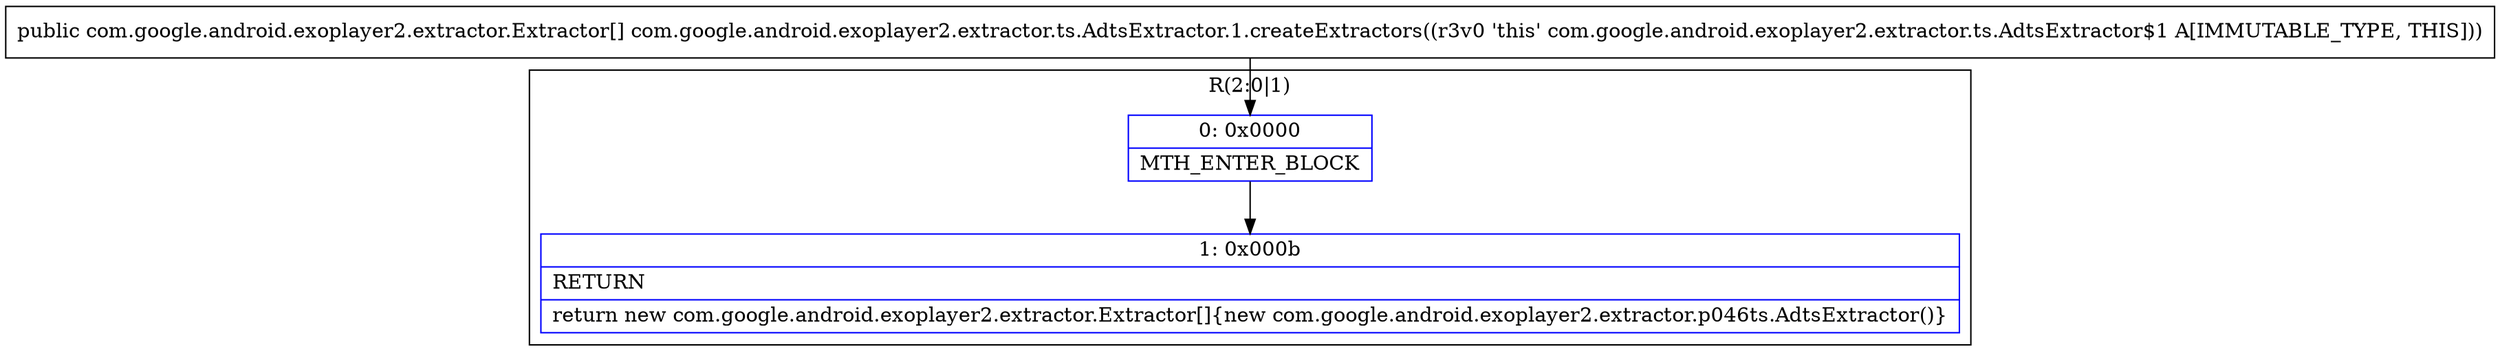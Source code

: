 digraph "CFG forcom.google.android.exoplayer2.extractor.ts.AdtsExtractor.1.createExtractors()[Lcom\/google\/android\/exoplayer2\/extractor\/Extractor;" {
subgraph cluster_Region_536985860 {
label = "R(2:0|1)";
node [shape=record,color=blue];
Node_0 [shape=record,label="{0\:\ 0x0000|MTH_ENTER_BLOCK\l}"];
Node_1 [shape=record,label="{1\:\ 0x000b|RETURN\l|return new com.google.android.exoplayer2.extractor.Extractor[]\{new com.google.android.exoplayer2.extractor.p046ts.AdtsExtractor()\}\l}"];
}
MethodNode[shape=record,label="{public com.google.android.exoplayer2.extractor.Extractor[] com.google.android.exoplayer2.extractor.ts.AdtsExtractor.1.createExtractors((r3v0 'this' com.google.android.exoplayer2.extractor.ts.AdtsExtractor$1 A[IMMUTABLE_TYPE, THIS])) }"];
MethodNode -> Node_0;
Node_0 -> Node_1;
}

